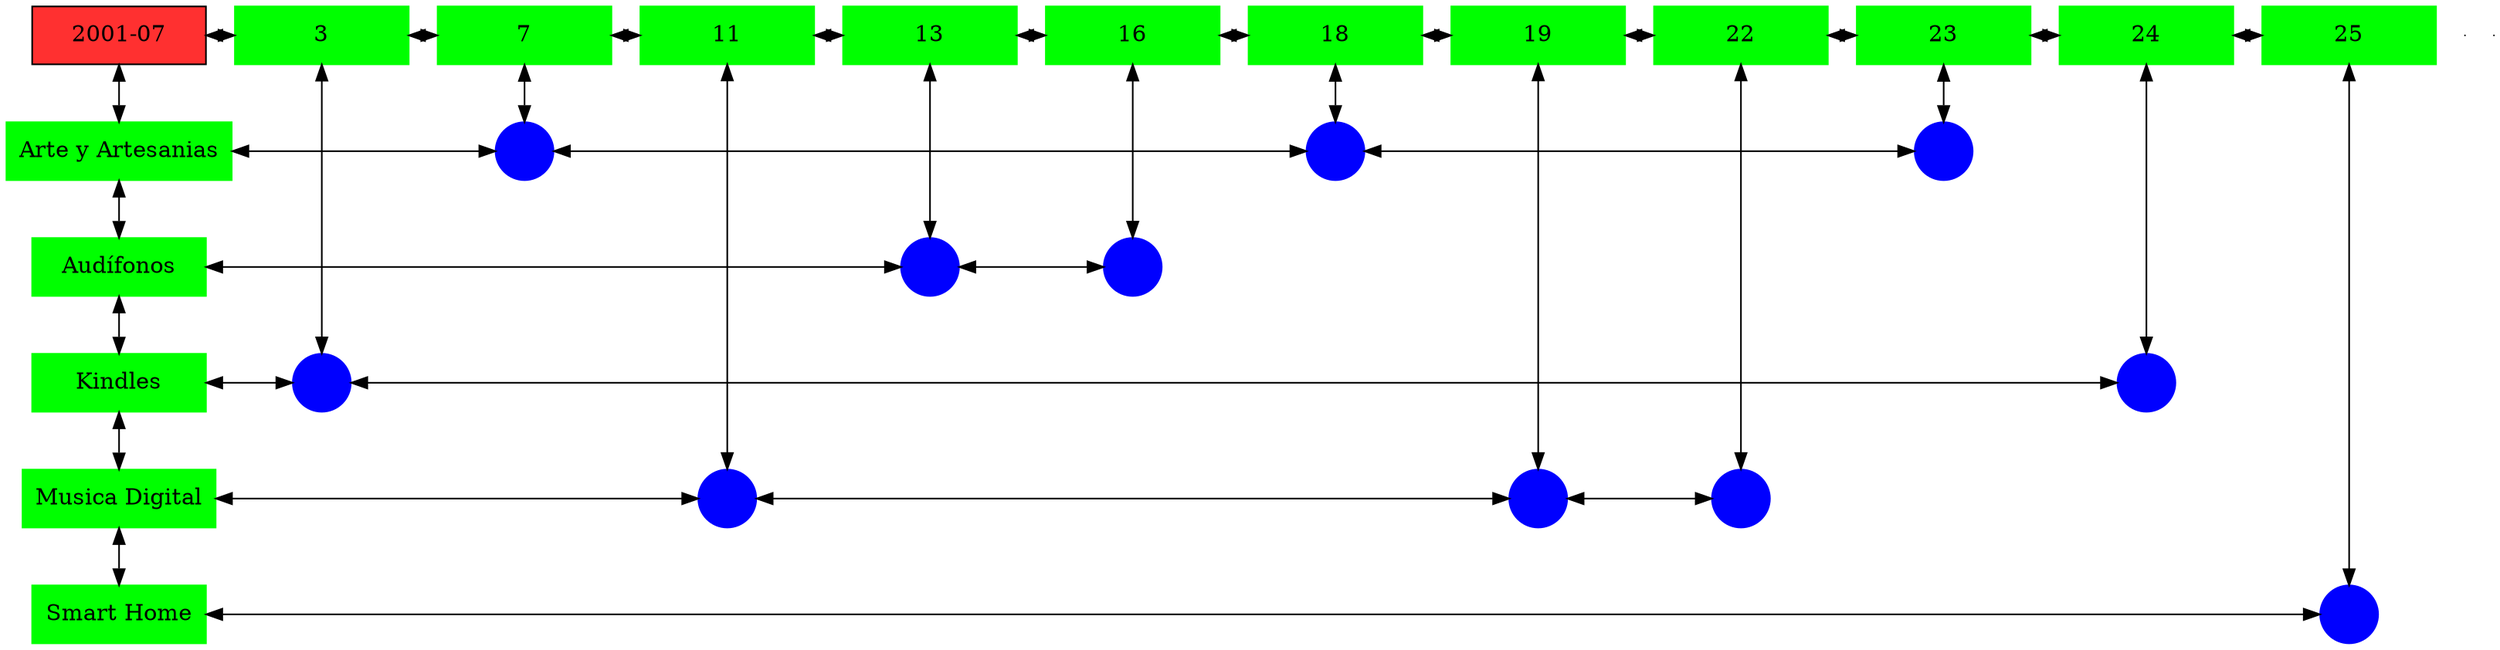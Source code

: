digraph G{
node[shape="box"];
nodeMt[ label = "2001-07", width = 1.5, style = filled, fillcolor = firebrick1, group = 1 ];
e0[ shape = point, width = 0 ];
e1[ shape = point, width = 0 ];
node0xc00218ef50[label="3",color=green,style =filled,width = 1.5 group=3];
nodeMt->node0xc00218ef50[dir="both"];
{rank=same;nodeMt;node0xc00218ef50;}
node0xc001f93d60[label="7",color=green,style =filled,width = 1.5 group=7];
node0xc00218ef50->node0xc001f93d60[dir="both"];
{rank=same;node0xc00218ef50;node0xc001f93d60;}
node0xc002284370[label="11",color=green,style =filled,width = 1.5 group=11];
node0xc001f93d60->node0xc002284370[dir="both"];
{rank=same;node0xc001f93d60;node0xc002284370;}
node0xc0022cc2d0[label="13",color=green,style =filled,width = 1.5 group=13];
node0xc002284370->node0xc0022cc2d0[dir="both"];
{rank=same;node0xc002284370;node0xc0022cc2d0;}
node0xc00209e730[label="16",color=green,style =filled,width = 1.5 group=16];
node0xc0022cc2d0->node0xc00209e730[dir="both"];
{rank=same;node0xc0022cc2d0;node0xc00209e730;}
node0xc002309400[label="18",color=green,style =filled,width = 1.5 group=18];
node0xc00209e730->node0xc002309400[dir="both"];
{rank=same;node0xc00209e730;node0xc002309400;}
node0xc0020412c0[label="19",color=green,style =filled,width = 1.5 group=19];
node0xc002309400->node0xc0020412c0[dir="both"];
{rank=same;node0xc002309400;node0xc0020412c0;}
node0xc002103720[label="22",color=green,style =filled,width = 1.5 group=22];
node0xc0020412c0->node0xc002103720[dir="both"];
{rank=same;node0xc0020412c0;node0xc002103720;}
node0xc001e3e730[label="23",color=green,style =filled,width = 1.5 group=23];
node0xc002103720->node0xc001e3e730[dir="both"];
{rank=same;node0xc002103720;node0xc001e3e730;}
node0xc0020f3360[label="24",color=green,style =filled,width = 1.5 group=24];
node0xc001e3e730->node0xc0020f3360[dir="both"];
{rank=same;node0xc001e3e730;node0xc0020f3360;}
node0xc0020d4af0[label="25",color=green,style =filled,width = 1.5 group=25];
node0xc0020f3360->node0xc0020d4af0[dir="both"];
{rank=same;node0xc0020f3360;node0xc0020d4af0;}
node0xc001e3e6e0[label="Arte y Artesanias",color=green,style =filled width = 1.5 group=1];
node0xc001f98700[label="",color=blue,style =filled, width = 0.5 group=7 shape=circle];
node0xc001e3e6e0->node0xc001f98700[dir="both"];
{rank=same;node0xc001e3e6e0;node0xc001f98700;}
node0xc002305780[label="",color=blue,style =filled, width = 0.5 group=18 shape=circle];
node0xc001f98700->node0xc002305780[dir="both"];
{rank=same;node0xc002305780;node0xc001f98700;}
node0xc001e2b500[label="",color=blue,style =filled, width = 0.5 group=23 shape=circle];
node0xc002305780->node0xc001e2b500[dir="both"];
{rank=same;node0xc001e2b500;node0xc002305780;}
node0xc00209e6e0[label="Audífonos",color=green,style =filled width = 1.5 group=1];
node0xc0022c7100[label="",color=blue,style =filled, width = 0.5 group=13 shape=circle];
node0xc00209e6e0->node0xc0022c7100[dir="both"];
{rank=same;node0xc00209e6e0;node0xc0022c7100;}
node0xc00208db80[label="",color=blue,style =filled, width = 0.5 group=16 shape=circle];
node0xc0022c7100->node0xc00208db80[dir="both"];
{rank=same;node0xc00208db80;node0xc0022c7100;}
node0xc0020f3310[label="Kindles",color=green,style =filled width = 1.5 group=1];
node0xc002198300[label="",color=blue,style =filled, width = 0.5 group=3 shape=circle];
node0xc0020f3310->node0xc002198300[dir="both"];
{rank=same;node0xc0020f3310;node0xc002198300;}
node0xc0020ebe80[label="",color=blue,style =filled, width = 0.5 group=24 shape=circle];
node0xc002198300->node0xc0020ebe80[dir="both"];
{rank=same;node0xc0020ebe80;node0xc002198300;}
node0xc002041270[label="Musica Digital",color=green,style =filled width = 1.5 group=1];
node0xc002286100[label="",color=blue,style =filled, width = 0.5 group=11 shape=circle];
node0xc002041270->node0xc002286100[dir="both"];
{rank=same;node0xc002041270;node0xc002286100;}
node0xc002039a80[label="",color=blue,style =filled, width = 0.5 group=19 shape=circle];
node0xc002286100->node0xc002039a80[dir="both"];
{rank=same;node0xc002039a80;node0xc002286100;}
node0xc0020ffb00[label="",color=blue,style =filled, width = 0.5 group=22 shape=circle];
node0xc002039a80->node0xc0020ffb00[dir="both"];
{rank=same;node0xc0020ffb00;node0xc002039a80;}
node0xc0020d4aa0[label="Smart Home",color=green,style =filled width = 1.5 group=1];
node0xc0020d8700[label="",color=blue,style =filled, width = 0.5 group=25 shape=circle];
node0xc0020d4aa0->node0xc0020d8700[dir="both"];
{rank=same;node0xc0020d4aa0;node0xc0020d8700;}
node0xc00218ef50->node0xc002198300[dir="both"];
node0xc001f93d60->node0xc001f98700[dir="both"];
node0xc002284370->node0xc002286100[dir="both"];
node0xc0022cc2d0->node0xc0022c7100[dir="both"];
node0xc00209e730->node0xc00208db80[dir="both"];
node0xc002309400->node0xc002305780[dir="both"];
node0xc0020412c0->node0xc002039a80[dir="both"];
node0xc002103720->node0xc0020ffb00[dir="both"];
node0xc001e3e730->node0xc001e2b500[dir="both"];
node0xc0020f3360->node0xc0020ebe80[dir="both"];
node0xc0020d4af0->node0xc0020d8700[dir="both"];
nodeMt->node0xc001e3e6e0[dir="both"];
node0xc001e3e6e0->node0xc00209e6e0[dir="both"];
node0xc00209e6e0->node0xc0020f3310[dir="both"];
node0xc0020f3310->node0xc002041270[dir="both"];
node0xc002041270->node0xc0020d4aa0[dir="both"];
}
